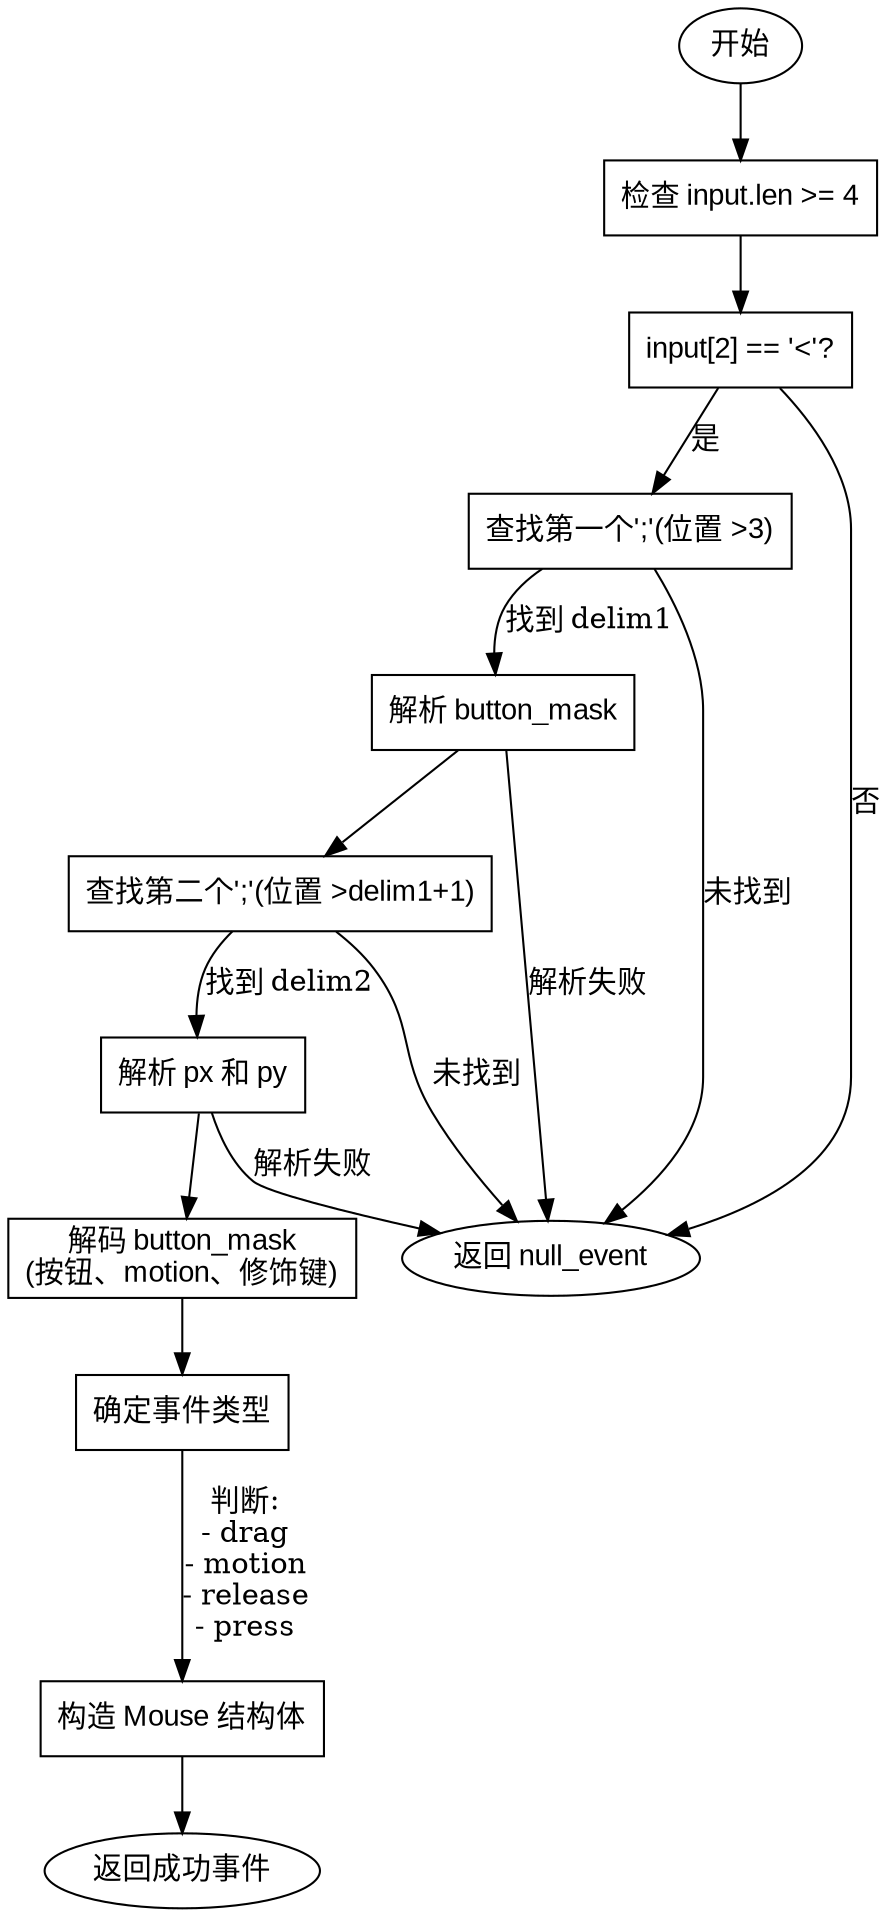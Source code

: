 
digraph parseMouseFlow {
    node [shape=rectangle, fontname="Arial"];
    start [shape=ellipse, label="开始"];
    check_input_len [label="检查 input.len >= 4"];
    check_input_2 [label="input[2] == '<'?"];
    find_delim1 [label="查找第一个';'(位置 >3)"];
    parse_button_mask [label="解析 button_mask"];
    find_delim2 [label="查找第二个';'(位置 >delim1+1)"];
    parse_px_py [label="解析 px 和 py"];
    decode_mask [label="解码 button_mask\n(按钮、motion、修饰键)"];
    determine_type [label="确定事件类型"];
    build_mouse [label="构造 Mouse 结构体"];
    return_success [shape=ellipse, label="返回成功事件"];
    return_null [shape=ellipse, label="返回 null_event"];

    start -> check_input_len;
    check_input_len -> check_input_2;
    
    check_input_2 -> return_null [label="否"];
    check_input_2 -> find_delim1 [label="是"];
    
    find_delim1 -> return_null [label="未找到"];
    find_delim1 -> parse_button_mask [label="找到 delim1"];
    
    parse_button_mask -> find_delim2;
    find_delim2 -> return_null [label="未找到"];
    find_delim2 -> parse_px_py [label="找到 delim2"];
    
    parse_px_py -> decode_mask;
    decode_mask -> determine_type;
    
    determine_type -> build_mouse [label="判断:\n- drag\n- motion\n- release\n- press"];
    build_mouse -> return_success;
    
    // 错误路径统一指向return_null
    parse_button_mask -> return_null [label="解析失败"];
    parse_px_py -> return_null [label="解析失败"];
}
